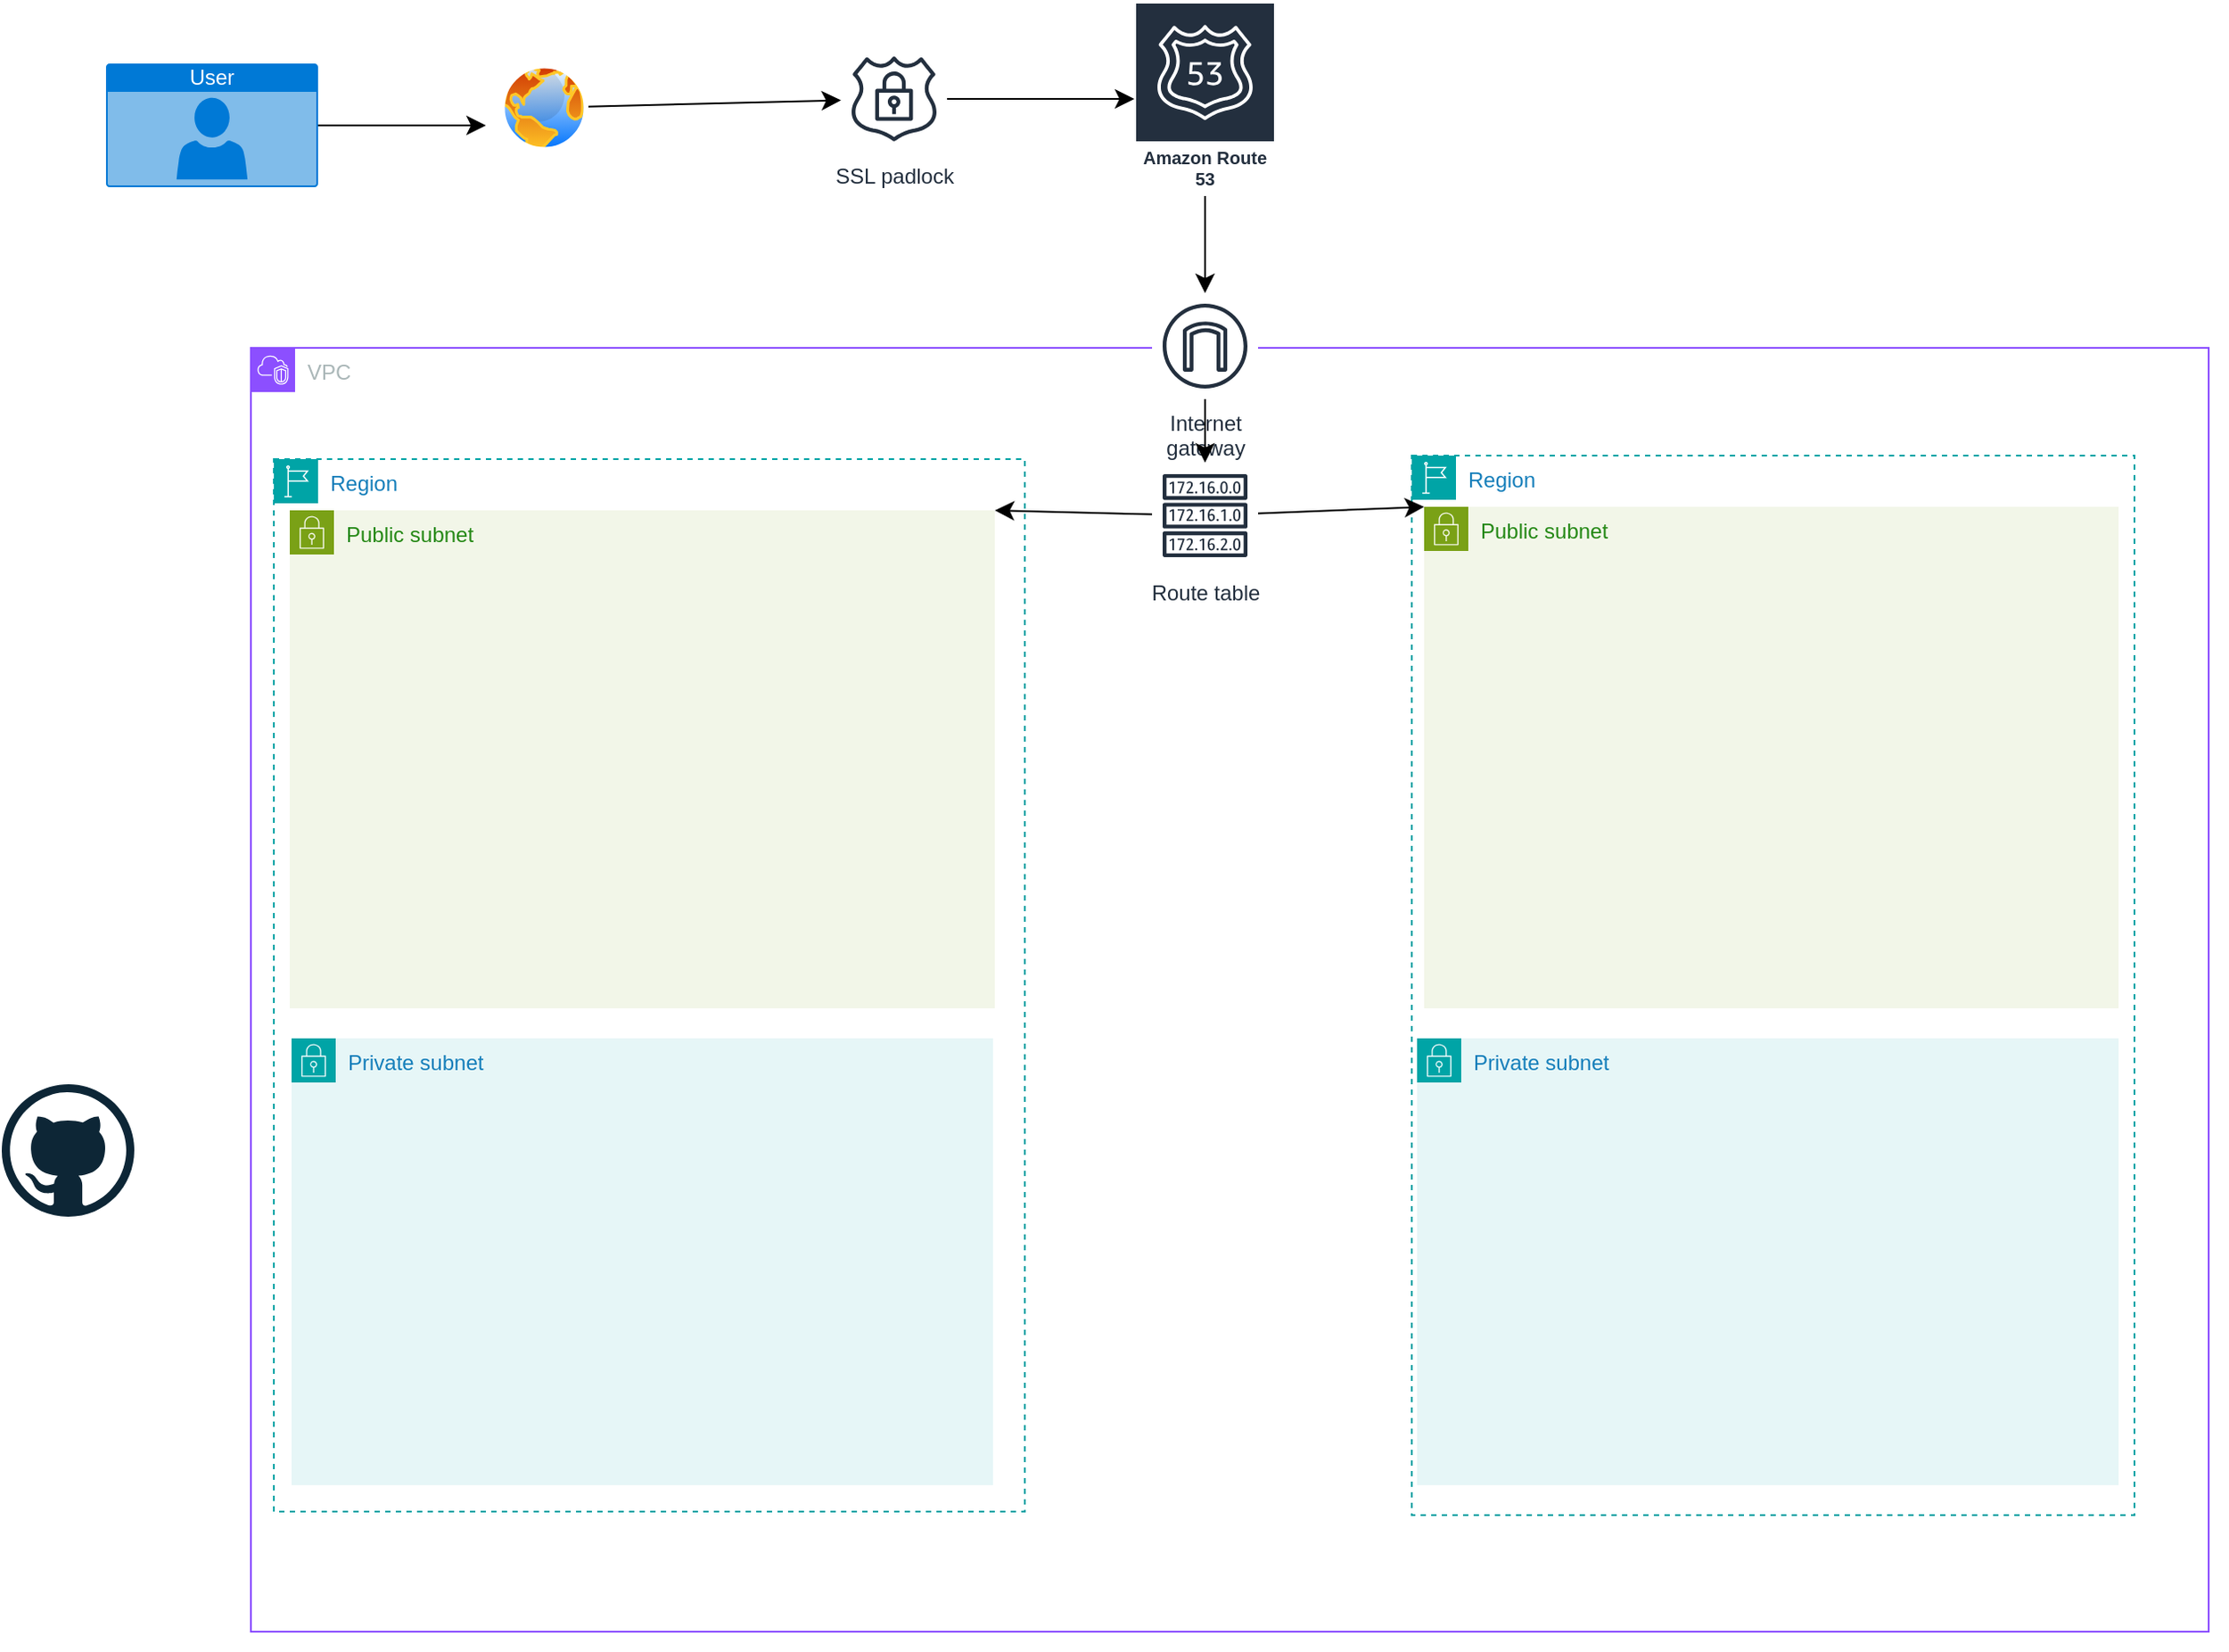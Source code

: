<mxfile version="24.4.7" type="github">
  <diagram name="Page-1" id="x5yTo4wu3b0z9XvbvjdU">
    <mxGraphModel dx="2074" dy="1224" grid="0" gridSize="10" guides="1" tooltips="1" connect="1" arrows="1" fold="1" page="0" pageScale="1" pageWidth="850" pageHeight="1100" math="0" shadow="0">
      <root>
        <mxCell id="0" />
        <mxCell id="1" parent="0" />
        <mxCell id="3eZZdpAeBn6CK-p73UJC-1" value="VPC" style="points=[[0,0],[0.25,0],[0.5,0],[0.75,0],[1,0],[1,0.25],[1,0.5],[1,0.75],[1,1],[0.75,1],[0.5,1],[0.25,1],[0,1],[0,0.75],[0,0.5],[0,0.25]];outlineConnect=0;gradientColor=none;html=1;whiteSpace=wrap;fontSize=12;fontStyle=0;container=1;pointerEvents=0;collapsible=0;recursiveResize=0;shape=mxgraph.aws4.group;grIcon=mxgraph.aws4.group_vpc2;strokeColor=#8C4FFF;fillColor=none;verticalAlign=top;align=left;spacingLeft=30;fontColor=#AAB7B8;dashed=0;" vertex="1" parent="1">
          <mxGeometry x="-28" y="-171" width="1108" height="727" as="geometry" />
        </mxCell>
        <mxCell id="3eZZdpAeBn6CK-p73UJC-2" value="Region" style="points=[[0,0],[0.25,0],[0.5,0],[0.75,0],[1,0],[1,0.25],[1,0.5],[1,0.75],[1,1],[0.75,1],[0.5,1],[0.25,1],[0,1],[0,0.75],[0,0.5],[0,0.25]];outlineConnect=0;gradientColor=none;html=1;whiteSpace=wrap;fontSize=12;fontStyle=0;container=1;pointerEvents=0;collapsible=0;recursiveResize=0;shape=mxgraph.aws4.group;grIcon=mxgraph.aws4.group_region;strokeColor=#00A4A6;fillColor=none;verticalAlign=top;align=left;spacingLeft=30;fontColor=#147EBA;dashed=1;" vertex="1" parent="3eZZdpAeBn6CK-p73UJC-1">
          <mxGeometry x="13" y="63" width="425" height="596" as="geometry" />
        </mxCell>
        <mxCell id="3eZZdpAeBn6CK-p73UJC-7" value="Public subnet" style="points=[[0,0],[0.25,0],[0.5,0],[0.75,0],[1,0],[1,0.25],[1,0.5],[1,0.75],[1,1],[0.75,1],[0.5,1],[0.25,1],[0,1],[0,0.75],[0,0.5],[0,0.25]];outlineConnect=0;gradientColor=none;html=1;whiteSpace=wrap;fontSize=12;fontStyle=0;container=1;pointerEvents=0;collapsible=0;recursiveResize=0;shape=mxgraph.aws4.group;grIcon=mxgraph.aws4.group_security_group;grStroke=0;strokeColor=#7AA116;fillColor=#F2F6E8;verticalAlign=top;align=left;spacingLeft=30;fontColor=#248814;dashed=0;" vertex="1" parent="3eZZdpAeBn6CK-p73UJC-2">
          <mxGeometry x="9" y="29" width="399" height="282" as="geometry" />
        </mxCell>
        <mxCell id="3eZZdpAeBn6CK-p73UJC-9" value="Private subnet" style="points=[[0,0],[0.25,0],[0.5,0],[0.75,0],[1,0],[1,0.25],[1,0.5],[1,0.75],[1,1],[0.75,1],[0.5,1],[0.25,1],[0,1],[0,0.75],[0,0.5],[0,0.25]];outlineConnect=0;gradientColor=none;html=1;whiteSpace=wrap;fontSize=12;fontStyle=0;container=1;pointerEvents=0;collapsible=0;recursiveResize=0;shape=mxgraph.aws4.group;grIcon=mxgraph.aws4.group_security_group;grStroke=0;strokeColor=#00A4A6;fillColor=#E6F6F7;verticalAlign=top;align=left;spacingLeft=30;fontColor=#147EBA;dashed=0;" vertex="1" parent="3eZZdpAeBn6CK-p73UJC-2">
          <mxGeometry x="10" y="328" width="397" height="253" as="geometry" />
        </mxCell>
        <mxCell id="3eZZdpAeBn6CK-p73UJC-3" value="Region" style="points=[[0,0],[0.25,0],[0.5,0],[0.75,0],[1,0],[1,0.25],[1,0.5],[1,0.75],[1,1],[0.75,1],[0.5,1],[0.25,1],[0,1],[0,0.75],[0,0.5],[0,0.25]];outlineConnect=0;gradientColor=none;html=1;whiteSpace=wrap;fontSize=12;fontStyle=0;container=1;pointerEvents=0;collapsible=0;recursiveResize=0;shape=mxgraph.aws4.group;grIcon=mxgraph.aws4.group_region;strokeColor=#00A4A6;fillColor=none;verticalAlign=top;align=left;spacingLeft=30;fontColor=#147EBA;dashed=1;" vertex="1" parent="3eZZdpAeBn6CK-p73UJC-1">
          <mxGeometry x="657" y="61" width="409" height="600" as="geometry" />
        </mxCell>
        <mxCell id="3eZZdpAeBn6CK-p73UJC-6" value="Public subnet" style="points=[[0,0],[0.25,0],[0.5,0],[0.75,0],[1,0],[1,0.25],[1,0.5],[1,0.75],[1,1],[0.75,1],[0.5,1],[0.25,1],[0,1],[0,0.75],[0,0.5],[0,0.25]];outlineConnect=0;gradientColor=none;html=1;whiteSpace=wrap;fontSize=12;fontStyle=0;container=1;pointerEvents=0;collapsible=0;recursiveResize=0;shape=mxgraph.aws4.group;grIcon=mxgraph.aws4.group_security_group;grStroke=0;strokeColor=#7AA116;fillColor=#F2F6E8;verticalAlign=top;align=left;spacingLeft=30;fontColor=#248814;dashed=0;" vertex="1" parent="3eZZdpAeBn6CK-p73UJC-3">
          <mxGeometry x="7" y="29" width="393" height="284" as="geometry" />
        </mxCell>
        <mxCell id="3eZZdpAeBn6CK-p73UJC-10" value="Private subnet" style="points=[[0,0],[0.25,0],[0.5,0],[0.75,0],[1,0],[1,0.25],[1,0.5],[1,0.75],[1,1],[0.75,1],[0.5,1],[0.25,1],[0,1],[0,0.75],[0,0.5],[0,0.25]];outlineConnect=0;gradientColor=none;html=1;whiteSpace=wrap;fontSize=12;fontStyle=0;container=1;pointerEvents=0;collapsible=0;recursiveResize=0;shape=mxgraph.aws4.group;grIcon=mxgraph.aws4.group_security_group;grStroke=0;strokeColor=#00A4A6;fillColor=#E6F6F7;verticalAlign=top;align=left;spacingLeft=30;fontColor=#147EBA;dashed=0;" vertex="1" parent="3eZZdpAeBn6CK-p73UJC-3">
          <mxGeometry x="3" y="330" width="397" height="253" as="geometry" />
        </mxCell>
        <mxCell id="3eZZdpAeBn6CK-p73UJC-16" style="edgeStyle=none;curved=1;rounded=0;orthogonalLoop=1;jettySize=auto;html=1;fontSize=12;startSize=8;endSize=8;entryX=0;entryY=0;entryDx=0;entryDy=0;" edge="1" parent="3eZZdpAeBn6CK-p73UJC-1" source="3eZZdpAeBn6CK-p73UJC-14" target="3eZZdpAeBn6CK-p73UJC-6">
          <mxGeometry relative="1" as="geometry" />
        </mxCell>
        <mxCell id="3eZZdpAeBn6CK-p73UJC-17" style="edgeStyle=none;curved=1;rounded=0;orthogonalLoop=1;jettySize=auto;html=1;entryX=1;entryY=0;entryDx=0;entryDy=0;fontSize=12;startSize=8;endSize=8;" edge="1" parent="3eZZdpAeBn6CK-p73UJC-1" source="3eZZdpAeBn6CK-p73UJC-14" target="3eZZdpAeBn6CK-p73UJC-7">
          <mxGeometry relative="1" as="geometry" />
        </mxCell>
        <mxCell id="3eZZdpAeBn6CK-p73UJC-14" value="Route table" style="sketch=0;outlineConnect=0;fontColor=#232F3E;gradientColor=none;strokeColor=#232F3E;fillColor=#ffffff;dashed=0;verticalLabelPosition=bottom;verticalAlign=top;align=center;html=1;fontSize=12;fontStyle=0;aspect=fixed;shape=mxgraph.aws4.resourceIcon;resIcon=mxgraph.aws4.route_table;" vertex="1" parent="3eZZdpAeBn6CK-p73UJC-1">
          <mxGeometry x="510" y="65" width="60" height="60" as="geometry" />
        </mxCell>
        <mxCell id="3eZZdpAeBn6CK-p73UJC-12" value="Internet&#xa;gateway" style="sketch=0;outlineConnect=0;fontColor=#232F3E;gradientColor=none;strokeColor=#232F3E;fillColor=#ffffff;dashed=0;verticalLabelPosition=bottom;verticalAlign=top;align=center;html=1;fontSize=12;fontStyle=0;aspect=fixed;shape=mxgraph.aws4.resourceIcon;resIcon=mxgraph.aws4.internet_gateway;" vertex="1" parent="3eZZdpAeBn6CK-p73UJC-1">
          <mxGeometry x="510" y="-31" width="60" height="60" as="geometry" />
        </mxCell>
        <mxCell id="3eZZdpAeBn6CK-p73UJC-15" style="edgeStyle=none;curved=1;rounded=0;orthogonalLoop=1;jettySize=auto;html=1;fontSize=12;startSize=8;endSize=8;" edge="1" parent="3eZZdpAeBn6CK-p73UJC-1" source="3eZZdpAeBn6CK-p73UJC-12" target="3eZZdpAeBn6CK-p73UJC-14">
          <mxGeometry relative="1" as="geometry" />
        </mxCell>
        <mxCell id="3eZZdpAeBn6CK-p73UJC-4" style="edgeStyle=none;curved=1;rounded=0;orthogonalLoop=1;jettySize=auto;html=1;exitX=1;exitY=1;exitDx=0;exitDy=0;fontSize=12;startSize=8;endSize=8;" edge="1" parent="1" source="3eZZdpAeBn6CK-p73UJC-1" target="3eZZdpAeBn6CK-p73UJC-1">
          <mxGeometry relative="1" as="geometry" />
        </mxCell>
        <mxCell id="3eZZdpAeBn6CK-p73UJC-13" style="edgeStyle=none;curved=1;rounded=0;orthogonalLoop=1;jettySize=auto;html=1;fontSize=12;startSize=8;endSize=8;" edge="1" parent="1" source="3eZZdpAeBn6CK-p73UJC-11" target="3eZZdpAeBn6CK-p73UJC-12">
          <mxGeometry relative="1" as="geometry" />
        </mxCell>
        <mxCell id="3eZZdpAeBn6CK-p73UJC-11" value="Amazon Route 53" style="sketch=0;outlineConnect=0;fontColor=#232F3E;gradientColor=none;strokeColor=#ffffff;fillColor=#232F3E;dashed=0;verticalLabelPosition=middle;verticalAlign=bottom;align=center;html=1;whiteSpace=wrap;fontSize=10;fontStyle=1;spacing=3;shape=mxgraph.aws4.productIcon;prIcon=mxgraph.aws4.route_53;" vertex="1" parent="1">
          <mxGeometry x="472" y="-367" width="80" height="110" as="geometry" />
        </mxCell>
        <mxCell id="3eZZdpAeBn6CK-p73UJC-24" style="edgeStyle=none;curved=1;rounded=0;orthogonalLoop=1;jettySize=auto;html=1;fontSize=12;startSize=8;endSize=8;" edge="1" parent="1" source="3eZZdpAeBn6CK-p73UJC-18" target="3eZZdpAeBn6CK-p73UJC-11">
          <mxGeometry relative="1" as="geometry" />
        </mxCell>
        <mxCell id="3eZZdpAeBn6CK-p73UJC-18" value="SSL padlock" style="sketch=0;outlineConnect=0;fontColor=#232F3E;gradientColor=none;strokeColor=#232F3E;fillColor=#ffffff;dashed=0;verticalLabelPosition=bottom;verticalAlign=top;align=center;html=1;fontSize=12;fontStyle=0;aspect=fixed;shape=mxgraph.aws4.resourceIcon;resIcon=mxgraph.aws4.ssl_padlock;" vertex="1" parent="1">
          <mxGeometry x="306" y="-342" width="60" height="60" as="geometry" />
        </mxCell>
        <mxCell id="3eZZdpAeBn6CK-p73UJC-23" style="edgeStyle=none;curved=1;rounded=0;orthogonalLoop=1;jettySize=auto;html=1;fontSize=12;startSize=8;endSize=8;" edge="1" parent="1" source="3eZZdpAeBn6CK-p73UJC-20" target="3eZZdpAeBn6CK-p73UJC-18">
          <mxGeometry relative="1" as="geometry" />
        </mxCell>
        <mxCell id="3eZZdpAeBn6CK-p73UJC-20" value="" style="image;aspect=fixed;perimeter=ellipsePerimeter;html=1;align=center;shadow=0;dashed=0;spacingTop=3;image=img/lib/active_directory/internet_globe.svg;" vertex="1" parent="1">
          <mxGeometry x="113" y="-332" width="50" height="50" as="geometry" />
        </mxCell>
        <mxCell id="3eZZdpAeBn6CK-p73UJC-22" style="edgeStyle=none;curved=1;rounded=0;orthogonalLoop=1;jettySize=auto;html=1;fontSize=12;startSize=8;endSize=8;" edge="1" parent="1" source="3eZZdpAeBn6CK-p73UJC-21">
          <mxGeometry relative="1" as="geometry">
            <mxPoint x="105" y="-297" as="targetPoint" />
          </mxGeometry>
        </mxCell>
        <mxCell id="3eZZdpAeBn6CK-p73UJC-21" value="User" style="html=1;whiteSpace=wrap;strokeColor=none;fillColor=#0079D6;labelPosition=center;verticalLabelPosition=middle;verticalAlign=top;align=center;fontSize=12;outlineConnect=0;spacingTop=-6;fontColor=#FFFFFF;sketch=0;shape=mxgraph.sitemap.user;" vertex="1" parent="1">
          <mxGeometry x="-110" y="-332" width="120" height="70" as="geometry" />
        </mxCell>
        <mxCell id="3eZZdpAeBn6CK-p73UJC-25" value="" style="dashed=0;outlineConnect=0;html=1;align=center;labelPosition=center;verticalLabelPosition=bottom;verticalAlign=top;shape=mxgraph.weblogos.github" vertex="1" parent="1">
          <mxGeometry x="-169" y="246" width="75" height="75" as="geometry" />
        </mxCell>
      </root>
    </mxGraphModel>
  </diagram>
</mxfile>
